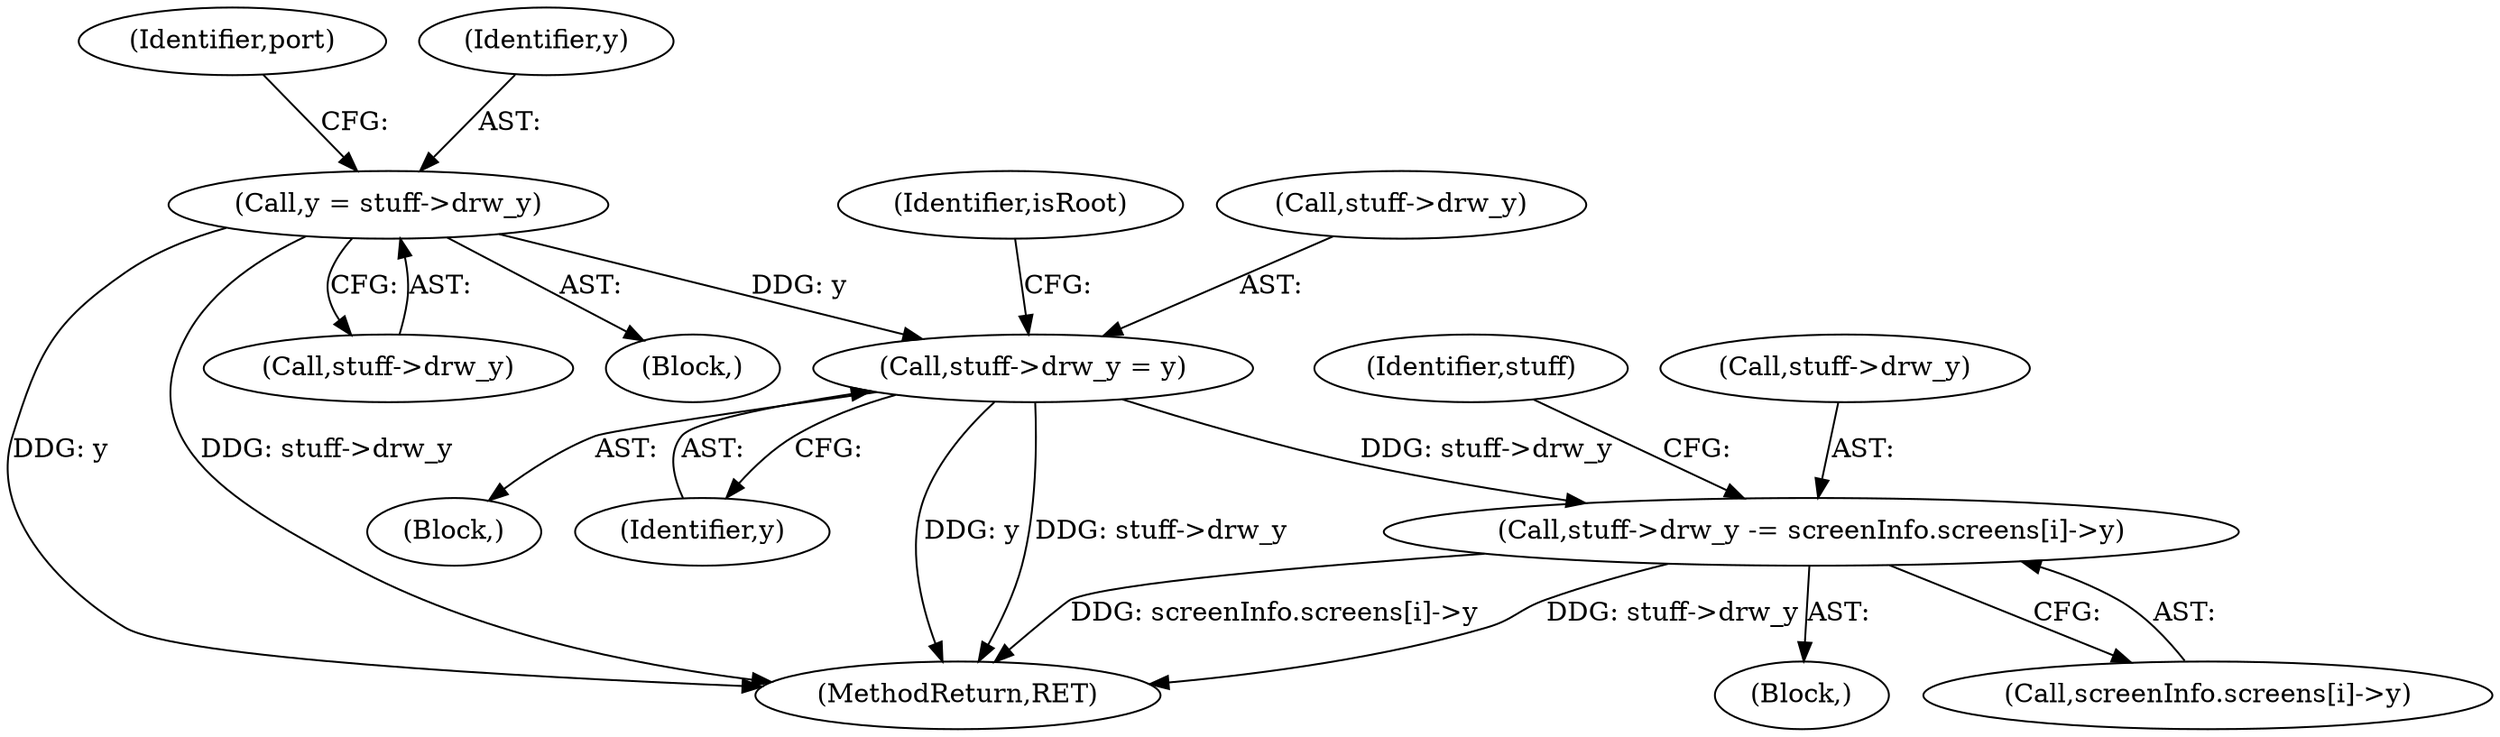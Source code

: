 digraph "0_xserver_cad5a1050b7184d828aef9c1dd151c3ab649d37e_3@array" {
"1000268" [label="(Call,stuff->drw_y -= screenInfo.screens[i]->y)"];
"1000249" [label="(Call,stuff->drw_y = y)"];
"1000196" [label="(Call,y = stuff->drw_y)"];
"1000102" [label="(Block,)"];
"1000281" [label="(Identifier,stuff)"];
"1000255" [label="(Identifier,isRoot)"];
"1000296" [label="(MethodReturn,RET)"];
"1000268" [label="(Call,stuff->drw_y -= screenInfo.screens[i]->y)"];
"1000253" [label="(Identifier,y)"];
"1000249" [label="(Call,stuff->drw_y = y)"];
"1000198" [label="(Call,stuff->drw_y)"];
"1000256" [label="(Block,)"];
"1000269" [label="(Call,stuff->drw_y)"];
"1000250" [label="(Call,stuff->drw_y)"];
"1000272" [label="(Call,screenInfo.screens[i]->y)"];
"1000206" [label="(Identifier,port)"];
"1000196" [label="(Call,y = stuff->drw_y)"];
"1000197" [label="(Identifier,y)"];
"1000210" [label="(Block,)"];
"1000268" -> "1000256"  [label="AST: "];
"1000268" -> "1000272"  [label="CFG: "];
"1000269" -> "1000268"  [label="AST: "];
"1000272" -> "1000268"  [label="AST: "];
"1000281" -> "1000268"  [label="CFG: "];
"1000268" -> "1000296"  [label="DDG: stuff->drw_y"];
"1000268" -> "1000296"  [label="DDG: screenInfo.screens[i]->y"];
"1000249" -> "1000268"  [label="DDG: stuff->drw_y"];
"1000249" -> "1000210"  [label="AST: "];
"1000249" -> "1000253"  [label="CFG: "];
"1000250" -> "1000249"  [label="AST: "];
"1000253" -> "1000249"  [label="AST: "];
"1000255" -> "1000249"  [label="CFG: "];
"1000249" -> "1000296"  [label="DDG: y"];
"1000249" -> "1000296"  [label="DDG: stuff->drw_y"];
"1000196" -> "1000249"  [label="DDG: y"];
"1000196" -> "1000102"  [label="AST: "];
"1000196" -> "1000198"  [label="CFG: "];
"1000197" -> "1000196"  [label="AST: "];
"1000198" -> "1000196"  [label="AST: "];
"1000206" -> "1000196"  [label="CFG: "];
"1000196" -> "1000296"  [label="DDG: y"];
"1000196" -> "1000296"  [label="DDG: stuff->drw_y"];
}
